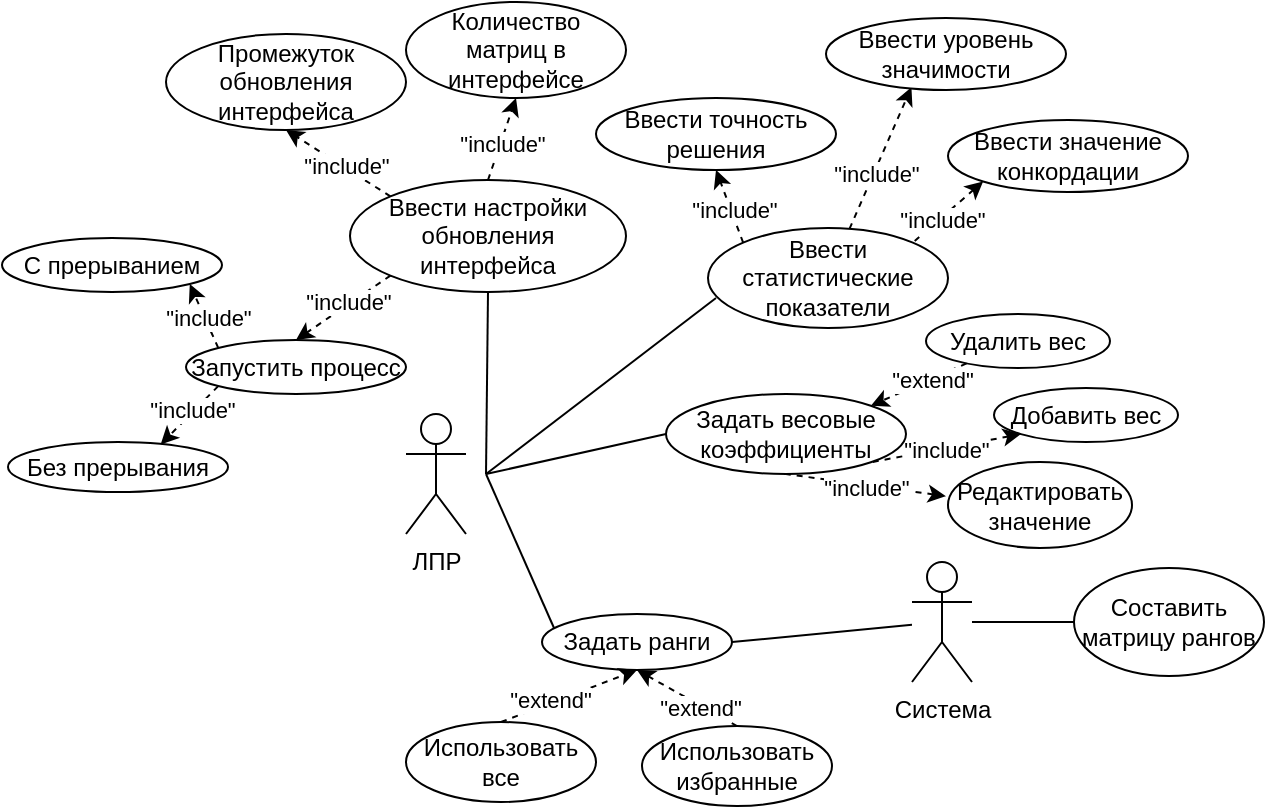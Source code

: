 <mxfile version="22.1.4" type="github">
  <diagram name="Страница — 1" id="13ZsyIA3A2PHv1gfF3Tv">
    <mxGraphModel dx="1195" dy="632" grid="0" gridSize="10" guides="1" tooltips="1" connect="1" arrows="1" fold="1" page="1" pageScale="1" pageWidth="1169" pageHeight="827" math="0" shadow="0">
      <root>
        <mxCell id="0" />
        <mxCell id="1" parent="0" />
        <mxCell id="u1M5d2YBWSQStyXBgiU--1" value="ЛПР" style="shape=umlActor;verticalLabelPosition=bottom;verticalAlign=top;html=1;outlineConnect=0;" parent="1" vertex="1">
          <mxGeometry x="230" y="310" width="30" height="60" as="geometry" />
        </mxCell>
        <mxCell id="u1M5d2YBWSQStyXBgiU--2" value="" style="endArrow=none;html=1;rounded=0;endFill=0;" parent="1" edge="1">
          <mxGeometry width="50" height="50" relative="1" as="geometry">
            <mxPoint x="270" y="340" as="sourcePoint" />
            <mxPoint x="360" y="320" as="targetPoint" />
          </mxGeometry>
        </mxCell>
        <mxCell id="S01E7SAqJd3VSEOtWKj2-1" value="" style="endArrow=none;html=1;rounded=0;endFill=0;" parent="1" edge="1">
          <mxGeometry width="50" height="50" relative="1" as="geometry">
            <mxPoint x="270" y="340" as="sourcePoint" />
            <mxPoint x="304" y="417" as="targetPoint" />
          </mxGeometry>
        </mxCell>
        <mxCell id="S01E7SAqJd3VSEOtWKj2-6" value="&quot;include&quot;" style="rounded=0;orthogonalLoop=1;jettySize=auto;html=1;entryX=0.356;entryY=0.962;entryDx=0;entryDy=0;dashed=1;entryPerimeter=0;" parent="1" source="S01E7SAqJd3VSEOtWKj2-2" target="S01E7SAqJd3VSEOtWKj2-5" edge="1">
          <mxGeometry x="-0.219" y="-1" relative="1" as="geometry">
            <mxPoint as="offset" />
          </mxGeometry>
        </mxCell>
        <mxCell id="S01E7SAqJd3VSEOtWKj2-2" value="Ввести статистические показатели" style="ellipse;whiteSpace=wrap;html=1;" parent="1" vertex="1">
          <mxGeometry x="381" y="217" width="120" height="50" as="geometry" />
        </mxCell>
        <mxCell id="S01E7SAqJd3VSEOtWKj2-4" value="&quot;include&quot;" style="rounded=0;orthogonalLoop=1;jettySize=auto;html=1;exitX=0;exitY=1;exitDx=0;exitDy=0;entryX=1;entryY=0;entryDx=0;entryDy=0;endArrow=none;endFill=0;dashed=1;startArrow=classic;startFill=1;" parent="1" source="S01E7SAqJd3VSEOtWKj2-3" target="S01E7SAqJd3VSEOtWKj2-2" edge="1">
          <mxGeometry x="0.214" y="1" relative="1" as="geometry">
            <mxPoint as="offset" />
          </mxGeometry>
        </mxCell>
        <mxCell id="S01E7SAqJd3VSEOtWKj2-3" value="Ввести значение конкордации" style="ellipse;whiteSpace=wrap;html=1;" parent="1" vertex="1">
          <mxGeometry x="501" y="163" width="120" height="36" as="geometry" />
        </mxCell>
        <mxCell id="S01E7SAqJd3VSEOtWKj2-5" value="Ввести уровень значимости" style="ellipse;whiteSpace=wrap;html=1;" parent="1" vertex="1">
          <mxGeometry x="440" y="112" width="120" height="36" as="geometry" />
        </mxCell>
        <mxCell id="S01E7SAqJd3VSEOtWKj2-7" value="Ввести точность решения" style="ellipse;whiteSpace=wrap;html=1;" parent="1" vertex="1">
          <mxGeometry x="325" y="152" width="120" height="36" as="geometry" />
        </mxCell>
        <mxCell id="S01E7SAqJd3VSEOtWKj2-8" value="&quot;include&quot;" style="rounded=0;orthogonalLoop=1;jettySize=auto;html=1;exitX=0;exitY=0;exitDx=0;exitDy=0;entryX=0.5;entryY=1;entryDx=0;entryDy=0;dashed=1;" parent="1" source="S01E7SAqJd3VSEOtWKj2-2" target="S01E7SAqJd3VSEOtWKj2-7" edge="1">
          <mxGeometry x="-0.125" y="-1" relative="1" as="geometry">
            <mxPoint x="259.003" y="140.996" as="sourcePoint" />
            <mxPoint as="offset" />
          </mxGeometry>
        </mxCell>
        <mxCell id="S01E7SAqJd3VSEOtWKj2-9" value="" style="endArrow=none;html=1;rounded=0;endFill=0;" parent="1" edge="1">
          <mxGeometry width="50" height="50" relative="1" as="geometry">
            <mxPoint x="270" y="340" as="sourcePoint" />
            <mxPoint x="385" y="252" as="targetPoint" />
          </mxGeometry>
        </mxCell>
        <mxCell id="S01E7SAqJd3VSEOtWKj2-10" value="Задать ранги" style="ellipse;whiteSpace=wrap;html=1;" parent="1" vertex="1">
          <mxGeometry x="298" y="410" width="95" height="28" as="geometry" />
        </mxCell>
        <mxCell id="S01E7SAqJd3VSEOtWKj2-12" value="Удалить вес" style="ellipse;whiteSpace=wrap;html=1;" parent="1" vertex="1">
          <mxGeometry x="490" y="260" width="92" height="27" as="geometry" />
        </mxCell>
        <mxCell id="S01E7SAqJd3VSEOtWKj2-13" value="&quot;extend&quot;" style="rounded=0;orthogonalLoop=1;jettySize=auto;html=1;entryX=1;entryY=0;entryDx=0;entryDy=0;dashed=1;" parent="1" source="S01E7SAqJd3VSEOtWKj2-12" target="u1M5d2YBWSQStyXBgiU--3" edge="1">
          <mxGeometry x="-0.265" y="1" relative="1" as="geometry">
            <mxPoint x="514.4" y="335.56" as="targetPoint" />
            <mxPoint as="offset" />
          </mxGeometry>
        </mxCell>
        <mxCell id="S01E7SAqJd3VSEOtWKj2-14" value="Добавить вес" style="ellipse;whiteSpace=wrap;html=1;" parent="1" vertex="1">
          <mxGeometry x="524" y="297" width="92" height="27" as="geometry" />
        </mxCell>
        <mxCell id="S01E7SAqJd3VSEOtWKj2-16" value="&quot;include&quot;" style="rounded=0;orthogonalLoop=1;jettySize=auto;html=1;exitX=0;exitY=1;exitDx=0;exitDy=0;entryX=1;entryY=1;entryDx=0;entryDy=0;endArrow=none;endFill=0;dashed=1;startArrow=classic;startFill=1;" parent="1" source="S01E7SAqJd3VSEOtWKj2-14" target="u1M5d2YBWSQStyXBgiU--3" edge="1">
          <mxGeometry x="0.002" y="1" relative="1" as="geometry">
            <mxPoint x="477" y="401" as="sourcePoint" />
            <mxPoint x="442" y="431" as="targetPoint" />
            <mxPoint as="offset" />
          </mxGeometry>
        </mxCell>
        <mxCell id="u1M5d2YBWSQStyXBgiU--3" value="Задать весовые&lt;br&gt;коэффициенты" style="ellipse;whiteSpace=wrap;html=1;" parent="1" vertex="1">
          <mxGeometry x="360" y="300" width="120" height="40" as="geometry" />
        </mxCell>
        <mxCell id="S01E7SAqJd3VSEOtWKj2-17" value="Использовать все" style="ellipse;whiteSpace=wrap;html=1;" parent="1" vertex="1">
          <mxGeometry x="230" y="464" width="95" height="40" as="geometry" />
        </mxCell>
        <mxCell id="S01E7SAqJd3VSEOtWKj2-18" value="&quot;extend&quot;" style="rounded=0;orthogonalLoop=1;jettySize=auto;html=1;entryX=0.5;entryY=1;entryDx=0;entryDy=0;dashed=1;exitX=0.5;exitY=0;exitDx=0;exitDy=0;" parent="1" source="S01E7SAqJd3VSEOtWKj2-17" target="S01E7SAqJd3VSEOtWKj2-10" edge="1">
          <mxGeometry x="-0.265" y="1" relative="1" as="geometry">
            <mxPoint x="336" y="472" as="sourcePoint" />
            <mxPoint x="385" y="490" as="targetPoint" />
            <mxPoint as="offset" />
          </mxGeometry>
        </mxCell>
        <mxCell id="S01E7SAqJd3VSEOtWKj2-38" style="rounded=0;orthogonalLoop=1;jettySize=auto;html=1;entryX=1;entryY=0.5;entryDx=0;entryDy=0;endArrow=none;endFill=0;" parent="1" source="S01E7SAqJd3VSEOtWKj2-19" target="S01E7SAqJd3VSEOtWKj2-10" edge="1">
          <mxGeometry relative="1" as="geometry" />
        </mxCell>
        <mxCell id="S01E7SAqJd3VSEOtWKj2-40" style="rounded=0;orthogonalLoop=1;jettySize=auto;html=1;endArrow=none;endFill=0;" parent="1" source="S01E7SAqJd3VSEOtWKj2-19" edge="1">
          <mxGeometry relative="1" as="geometry">
            <mxPoint x="569" y="414" as="targetPoint" />
          </mxGeometry>
        </mxCell>
        <mxCell id="S01E7SAqJd3VSEOtWKj2-19" value="Система" style="shape=umlActor;verticalLabelPosition=bottom;verticalAlign=top;html=1;outlineConnect=0;" parent="1" vertex="1">
          <mxGeometry x="483" y="384" width="30" height="60" as="geometry" />
        </mxCell>
        <mxCell id="S01E7SAqJd3VSEOtWKj2-23" value="" style="endArrow=none;html=1;rounded=0;entryX=0.5;entryY=1;entryDx=0;entryDy=0;" parent="1" target="S01E7SAqJd3VSEOtWKj2-24" edge="1">
          <mxGeometry width="50" height="50" relative="1" as="geometry">
            <mxPoint x="270" y="340" as="sourcePoint" />
            <mxPoint x="292" y="245" as="targetPoint" />
          </mxGeometry>
        </mxCell>
        <mxCell id="S01E7SAqJd3VSEOtWKj2-24" value="Ввести настройки обновления интерфейса" style="ellipse;whiteSpace=wrap;html=1;" parent="1" vertex="1">
          <mxGeometry x="202" y="193" width="138" height="56" as="geometry" />
        </mxCell>
        <mxCell id="S01E7SAqJd3VSEOtWKj2-27" value="&quot;include&quot;" style="rounded=0;orthogonalLoop=1;jettySize=auto;html=1;exitX=0;exitY=0;exitDx=0;exitDy=0;dashed=1;entryX=0.5;entryY=1;entryDx=0;entryDy=0;" parent="1" source="S01E7SAqJd3VSEOtWKj2-24" target="S01E7SAqJd3VSEOtWKj2-28" edge="1">
          <mxGeometry x="-0.125" y="-1" relative="1" as="geometry">
            <mxPoint x="207" y="181" as="sourcePoint" />
            <mxPoint x="212" y="169" as="targetPoint" />
            <mxPoint as="offset" />
          </mxGeometry>
        </mxCell>
        <mxCell id="S01E7SAqJd3VSEOtWKj2-28" value="Промежуток обновления&lt;br&gt;интерфейса" style="ellipse;whiteSpace=wrap;html=1;" parent="1" vertex="1">
          <mxGeometry x="110" y="120" width="120" height="48" as="geometry" />
        </mxCell>
        <mxCell id="S01E7SAqJd3VSEOtWKj2-29" value="&quot;include&quot;" style="rounded=0;orthogonalLoop=1;jettySize=auto;html=1;exitX=0.5;exitY=0;exitDx=0;exitDy=0;dashed=1;entryX=0.5;entryY=1;entryDx=0;entryDy=0;" parent="1" source="S01E7SAqJd3VSEOtWKj2-24" target="S01E7SAqJd3VSEOtWKj2-30" edge="1">
          <mxGeometry x="-0.125" y="-1" relative="1" as="geometry">
            <mxPoint x="232" y="211" as="sourcePoint" />
            <mxPoint x="282" y="153" as="targetPoint" />
            <mxPoint as="offset" />
          </mxGeometry>
        </mxCell>
        <mxCell id="S01E7SAqJd3VSEOtWKj2-30" value="Количество матриц в интерфейсе" style="ellipse;whiteSpace=wrap;html=1;" parent="1" vertex="1">
          <mxGeometry x="230" y="104" width="110" height="48" as="geometry" />
        </mxCell>
        <mxCell id="S01E7SAqJd3VSEOtWKj2-32" value="Запустить процесс" style="ellipse;whiteSpace=wrap;html=1;" parent="1" vertex="1">
          <mxGeometry x="120" y="273" width="110" height="27" as="geometry" />
        </mxCell>
        <mxCell id="S01E7SAqJd3VSEOtWKj2-34" value="С прерыванием" style="ellipse;whiteSpace=wrap;html=1;" parent="1" vertex="1">
          <mxGeometry x="28" y="222" width="110" height="27" as="geometry" />
        </mxCell>
        <mxCell id="S01E7SAqJd3VSEOtWKj2-35" value="Без прерывания" style="ellipse;whiteSpace=wrap;html=1;" parent="1" vertex="1">
          <mxGeometry x="31" y="324" width="110" height="25" as="geometry" />
        </mxCell>
        <mxCell id="S01E7SAqJd3VSEOtWKj2-36" value="&quot;include&quot;" style="rounded=0;orthogonalLoop=1;jettySize=auto;html=1;exitX=0;exitY=1;exitDx=0;exitDy=0;dashed=1;entryX=0.694;entryY=0.049;entryDx=0;entryDy=0;entryPerimeter=0;" parent="1" source="S01E7SAqJd3VSEOtWKj2-32" target="S01E7SAqJd3VSEOtWKj2-35" edge="1">
          <mxGeometry x="-0.125" y="-1" relative="1" as="geometry">
            <mxPoint x="232" y="211" as="sourcePoint" />
            <mxPoint x="180" y="178" as="targetPoint" />
            <mxPoint as="offset" />
          </mxGeometry>
        </mxCell>
        <mxCell id="S01E7SAqJd3VSEOtWKj2-37" value="&quot;include&quot;" style="rounded=0;orthogonalLoop=1;jettySize=auto;html=1;exitX=0;exitY=0;exitDx=0;exitDy=0;dashed=1;entryX=1;entryY=1;entryDx=0;entryDy=0;" parent="1" source="S01E7SAqJd3VSEOtWKj2-32" target="S01E7SAqJd3VSEOtWKj2-34" edge="1">
          <mxGeometry x="-0.125" y="-1" relative="1" as="geometry">
            <mxPoint x="146" y="306" as="sourcePoint" />
            <mxPoint x="128" y="326" as="targetPoint" />
            <mxPoint as="offset" />
          </mxGeometry>
        </mxCell>
        <mxCell id="S01E7SAqJd3VSEOtWKj2-41" value="Составить&lt;br&gt;матрицу рангов" style="ellipse;whiteSpace=wrap;html=1;" parent="1" vertex="1">
          <mxGeometry x="564" y="387" width="95" height="54" as="geometry" />
        </mxCell>
        <mxCell id="BjilEbDkBo1MqlYA68Uz-1" value="Использовать&lt;br&gt;избранные" style="ellipse;whiteSpace=wrap;html=1;" vertex="1" parent="1">
          <mxGeometry x="348" y="466" width="95" height="40" as="geometry" />
        </mxCell>
        <mxCell id="BjilEbDkBo1MqlYA68Uz-2" value="&quot;extend&quot;" style="rounded=0;orthogonalLoop=1;jettySize=auto;html=1;entryX=0.5;entryY=1;entryDx=0;entryDy=0;dashed=1;exitX=0.5;exitY=0;exitDx=0;exitDy=0;" edge="1" parent="1" source="BjilEbDkBo1MqlYA68Uz-1" target="S01E7SAqJd3VSEOtWKj2-10">
          <mxGeometry x="-0.265" y="1" relative="1" as="geometry">
            <mxPoint x="288" y="474" as="sourcePoint" />
            <mxPoint x="356" y="448" as="targetPoint" />
            <mxPoint as="offset" />
          </mxGeometry>
        </mxCell>
        <mxCell id="BjilEbDkBo1MqlYA68Uz-3" value="Редактировать значение" style="ellipse;whiteSpace=wrap;html=1;" vertex="1" parent="1">
          <mxGeometry x="501" y="334" width="92" height="43" as="geometry" />
        </mxCell>
        <mxCell id="BjilEbDkBo1MqlYA68Uz-7" value="&quot;include&quot;" style="rounded=0;orthogonalLoop=1;jettySize=auto;html=1;exitX=-0.011;exitY=0.397;exitDx=0;exitDy=0;entryX=0.5;entryY=1;entryDx=0;entryDy=0;endArrow=none;endFill=0;dashed=1;startArrow=classic;startFill=1;exitPerimeter=0;" edge="1" parent="1" source="BjilEbDkBo1MqlYA68Uz-3" target="u1M5d2YBWSQStyXBgiU--3">
          <mxGeometry x="0.002" y="1" relative="1" as="geometry">
            <mxPoint x="547" y="330" as="sourcePoint" />
            <mxPoint x="472" y="344" as="targetPoint" />
            <mxPoint as="offset" />
          </mxGeometry>
        </mxCell>
        <mxCell id="BjilEbDkBo1MqlYA68Uz-8" value="&quot;include&quot;" style="rounded=0;orthogonalLoop=1;jettySize=auto;html=1;exitX=0;exitY=1;exitDx=0;exitDy=0;dashed=1;entryX=0.5;entryY=0;entryDx=0;entryDy=0;" edge="1" parent="1" source="S01E7SAqJd3VSEOtWKj2-24" target="S01E7SAqJd3VSEOtWKj2-32">
          <mxGeometry x="-0.125" y="-1" relative="1" as="geometry">
            <mxPoint x="146" y="287" as="sourcePoint" />
            <mxPoint x="132" y="255" as="targetPoint" />
            <mxPoint as="offset" />
          </mxGeometry>
        </mxCell>
      </root>
    </mxGraphModel>
  </diagram>
</mxfile>
